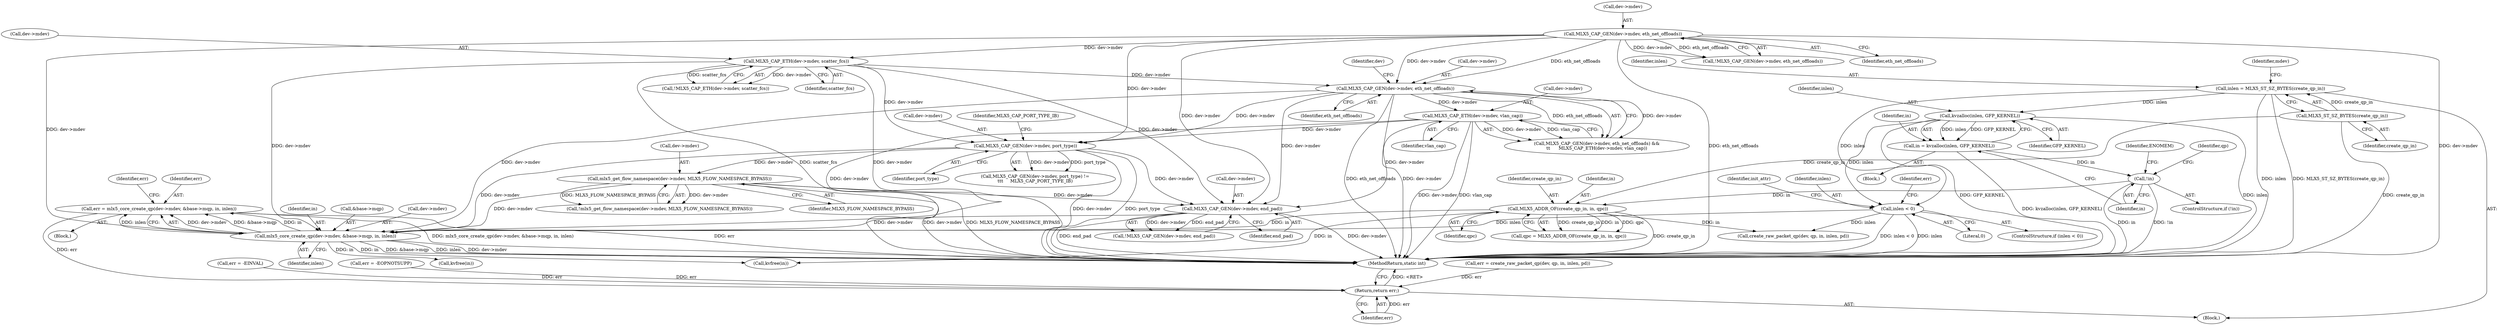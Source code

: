 digraph "0_linux_0625b4ba1a5d4703c7fb01c497bd6c156908af00@API" {
"1001303" [label="(Call,err = mlx5_core_create_qp(dev->mdev, &base->mqp, in, inlen))"];
"1001305" [label="(Call,mlx5_core_create_qp(dev->mdev, &base->mqp, in, inlen))"];
"1001217" [label="(Call,MLX5_CAP_GEN(dev->mdev, end_pad))"];
"1000502" [label="(Call,MLX5_CAP_GEN(dev->mdev, port_type))"];
"1000326" [label="(Call,MLX5_CAP_GEN(dev->mdev, eth_net_offloads))"];
"1000371" [label="(Call,MLX5_CAP_GEN(dev->mdev, eth_net_offloads))"];
"1000332" [label="(Call,MLX5_CAP_ETH(dev->mdev, scatter_fcs))"];
"1000376" [label="(Call,MLX5_CAP_ETH(dev->mdev, vlan_cap))"];
"1000509" [label="(Call,mlx5_get_flow_namespace(dev->mdev, MLX5_FLOW_NAMESPACE_BYPASS))"];
"1000761" [label="(Call,MLX5_ADDR_OF(create_qp_in, in, qpc))"];
"1000122" [label="(Call,MLX5_ST_SZ_BYTES(create_qp_in))"];
"1000737" [label="(Call,!in)"];
"1000731" [label="(Call,in = kvzalloc(inlen, GFP_KERNEL))"];
"1000733" [label="(Call,kvzalloc(inlen, GFP_KERNEL))"];
"1000120" [label="(Call,inlen = MLX5_ST_SZ_BYTES(create_qp_in))"];
"1001252" [label="(Call,inlen < 0)"];
"1001426" [label="(Return,return err;)"];
"1001313" [label="(Identifier,in)"];
"1000508" [label="(Call,!mlx5_get_flow_namespace(dev->mdev, MLX5_FLOW_NAMESPACE_BYPASS))"];
"1000734" [label="(Identifier,inlen)"];
"1000761" [label="(Call,MLX5_ADDR_OF(create_qp_in, in, qpc))"];
"1000331" [label="(Call,!MLX5_CAP_ETH(dev->mdev, scatter_fcs))"];
"1000506" [label="(Identifier,port_type)"];
"1000513" [label="(Identifier,MLX5_FLOW_NAMESPACE_BYPASS)"];
"1000741" [label="(Identifier,ENOMEM)"];
"1000126" [label="(Identifier,mdev)"];
"1001257" [label="(Identifier,err)"];
"1000371" [label="(Call,MLX5_CAP_GEN(dev->mdev, eth_net_offloads))"];
"1001305" [label="(Call,mlx5_core_create_qp(dev->mdev, &base->mqp, in, inlen))"];
"1000502" [label="(Call,MLX5_CAP_GEN(dev->mdev, port_type))"];
"1001265" [label="(Identifier,init_attr)"];
"1000370" [label="(Call,MLX5_CAP_GEN(dev->mdev, eth_net_offloads) &&\n\t\t      MLX5_CAP_ETH(dev->mdev, vlan_cap))"];
"1001293" [label="(Call,err = create_raw_packet_qp(dev, qp, in, inlen, pd))"];
"1000733" [label="(Call,kvzalloc(inlen, GFP_KERNEL))"];
"1001217" [label="(Call,MLX5_CAP_GEN(dev->mdev, end_pad))"];
"1001303" [label="(Call,err = mlx5_core_create_qp(dev->mdev, &base->mqp, in, inlen))"];
"1000763" [label="(Identifier,in)"];
"1000735" [label="(Identifier,GFP_KERNEL)"];
"1001424" [label="(Call,kvfree(in))"];
"1000732" [label="(Identifier,in)"];
"1001218" [label="(Call,dev->mdev)"];
"1001309" [label="(Call,&base->mqp)"];
"1001252" [label="(Call,inlen < 0)"];
"1000377" [label="(Call,dev->mdev)"];
"1001322" [label="(Call,kvfree(in))"];
"1000503" [label="(Call,dev->mdev)"];
"1000507" [label="(Identifier,MLX5_CAP_PORT_TYPE_IB)"];
"1001254" [label="(Literal,0)"];
"1001314" [label="(Identifier,inlen)"];
"1000378" [label="(Identifier,dev)"];
"1001256" [label="(Call,err = -EINVAL)"];
"1001316" [label="(Identifier,err)"];
"1000120" [label="(Call,inlen = MLX5_ST_SZ_BYTES(create_qp_in))"];
"1001304" [label="(Identifier,err)"];
"1000375" [label="(Identifier,eth_net_offloads)"];
"1000372" [label="(Call,dev->mdev)"];
"1000759" [label="(Call,qpc = MLX5_ADDR_OF(create_qp_in, in, qpc))"];
"1000336" [label="(Identifier,scatter_fcs)"];
"1000737" [label="(Call,!in)"];
"1000325" [label="(Call,!MLX5_CAP_GEN(dev->mdev, eth_net_offloads))"];
"1000501" [label="(Call,MLX5_CAP_GEN(dev->mdev, port_type) !=\n\t\t\t     MLX5_CAP_PORT_TYPE_IB)"];
"1001295" [label="(Call,create_raw_packet_qp(dev, qp, in, inlen, pd))"];
"1001251" [label="(ControlStructure,if (inlen < 0))"];
"1000376" [label="(Call,MLX5_CAP_ETH(dev->mdev, vlan_cap))"];
"1000380" [label="(Identifier,vlan_cap)"];
"1001306" [label="(Call,dev->mdev)"];
"1000764" [label="(Identifier,qpc)"];
"1000736" [label="(ControlStructure,if (!in))"];
"1000327" [label="(Call,dev->mdev)"];
"1000122" [label="(Call,MLX5_ST_SZ_BYTES(create_qp_in))"];
"1001302" [label="(Block,)"];
"1000123" [label="(Identifier,create_qp_in)"];
"1001427" [label="(Identifier,err)"];
"1001221" [label="(Identifier,end_pad)"];
"1001216" [label="(Call,!MLX5_CAP_GEN(dev->mdev, end_pad))"];
"1000509" [label="(Call,mlx5_get_flow_namespace(dev->mdev, MLX5_FLOW_NAMESPACE_BYPASS))"];
"1000738" [label="(Identifier,in)"];
"1001226" [label="(Call,err = -EOPNOTSUPP)"];
"1001428" [label="(MethodReturn,static int)"];
"1001253" [label="(Identifier,inlen)"];
"1000731" [label="(Call,in = kvzalloc(inlen, GFP_KERNEL))"];
"1000762" [label="(Identifier,create_qp_in)"];
"1000326" [label="(Call,MLX5_CAP_GEN(dev->mdev, eth_net_offloads))"];
"1000111" [label="(Block,)"];
"1000730" [label="(Block,)"];
"1000121" [label="(Identifier,inlen)"];
"1000744" [label="(Identifier,qp)"];
"1000330" [label="(Identifier,eth_net_offloads)"];
"1000332" [label="(Call,MLX5_CAP_ETH(dev->mdev, scatter_fcs))"];
"1000510" [label="(Call,dev->mdev)"];
"1000333" [label="(Call,dev->mdev)"];
"1001426" [label="(Return,return err;)"];
"1001303" -> "1001302"  [label="AST: "];
"1001303" -> "1001305"  [label="CFG: "];
"1001304" -> "1001303"  [label="AST: "];
"1001305" -> "1001303"  [label="AST: "];
"1001316" -> "1001303"  [label="CFG: "];
"1001303" -> "1001428"  [label="DDG: err"];
"1001303" -> "1001428"  [label="DDG: mlx5_core_create_qp(dev->mdev, &base->mqp, in, inlen)"];
"1001305" -> "1001303"  [label="DDG: dev->mdev"];
"1001305" -> "1001303"  [label="DDG: &base->mqp"];
"1001305" -> "1001303"  [label="DDG: in"];
"1001305" -> "1001303"  [label="DDG: inlen"];
"1001303" -> "1001426"  [label="DDG: err"];
"1001305" -> "1001314"  [label="CFG: "];
"1001306" -> "1001305"  [label="AST: "];
"1001309" -> "1001305"  [label="AST: "];
"1001313" -> "1001305"  [label="AST: "];
"1001314" -> "1001305"  [label="AST: "];
"1001305" -> "1001428"  [label="DDG: &base->mqp"];
"1001305" -> "1001428"  [label="DDG: inlen"];
"1001305" -> "1001428"  [label="DDG: dev->mdev"];
"1001217" -> "1001305"  [label="DDG: dev->mdev"];
"1000502" -> "1001305"  [label="DDG: dev->mdev"];
"1000371" -> "1001305"  [label="DDG: dev->mdev"];
"1000376" -> "1001305"  [label="DDG: dev->mdev"];
"1000332" -> "1001305"  [label="DDG: dev->mdev"];
"1000326" -> "1001305"  [label="DDG: dev->mdev"];
"1000509" -> "1001305"  [label="DDG: dev->mdev"];
"1000761" -> "1001305"  [label="DDG: in"];
"1001252" -> "1001305"  [label="DDG: inlen"];
"1001305" -> "1001322"  [label="DDG: in"];
"1001305" -> "1001424"  [label="DDG: in"];
"1001217" -> "1001216"  [label="AST: "];
"1001217" -> "1001221"  [label="CFG: "];
"1001218" -> "1001217"  [label="AST: "];
"1001221" -> "1001217"  [label="AST: "];
"1001216" -> "1001217"  [label="CFG: "];
"1001217" -> "1001428"  [label="DDG: end_pad"];
"1001217" -> "1001428"  [label="DDG: dev->mdev"];
"1001217" -> "1001216"  [label="DDG: dev->mdev"];
"1001217" -> "1001216"  [label="DDG: end_pad"];
"1000502" -> "1001217"  [label="DDG: dev->mdev"];
"1000371" -> "1001217"  [label="DDG: dev->mdev"];
"1000376" -> "1001217"  [label="DDG: dev->mdev"];
"1000332" -> "1001217"  [label="DDG: dev->mdev"];
"1000326" -> "1001217"  [label="DDG: dev->mdev"];
"1000509" -> "1001217"  [label="DDG: dev->mdev"];
"1000502" -> "1000501"  [label="AST: "];
"1000502" -> "1000506"  [label="CFG: "];
"1000503" -> "1000502"  [label="AST: "];
"1000506" -> "1000502"  [label="AST: "];
"1000507" -> "1000502"  [label="CFG: "];
"1000502" -> "1001428"  [label="DDG: port_type"];
"1000502" -> "1001428"  [label="DDG: dev->mdev"];
"1000502" -> "1000501"  [label="DDG: dev->mdev"];
"1000502" -> "1000501"  [label="DDG: port_type"];
"1000326" -> "1000502"  [label="DDG: dev->mdev"];
"1000371" -> "1000502"  [label="DDG: dev->mdev"];
"1000376" -> "1000502"  [label="DDG: dev->mdev"];
"1000332" -> "1000502"  [label="DDG: dev->mdev"];
"1000502" -> "1000509"  [label="DDG: dev->mdev"];
"1000326" -> "1000325"  [label="AST: "];
"1000326" -> "1000330"  [label="CFG: "];
"1000327" -> "1000326"  [label="AST: "];
"1000330" -> "1000326"  [label="AST: "];
"1000325" -> "1000326"  [label="CFG: "];
"1000326" -> "1001428"  [label="DDG: eth_net_offloads"];
"1000326" -> "1001428"  [label="DDG: dev->mdev"];
"1000326" -> "1000325"  [label="DDG: dev->mdev"];
"1000326" -> "1000325"  [label="DDG: eth_net_offloads"];
"1000326" -> "1000332"  [label="DDG: dev->mdev"];
"1000326" -> "1000371"  [label="DDG: dev->mdev"];
"1000326" -> "1000371"  [label="DDG: eth_net_offloads"];
"1000371" -> "1000370"  [label="AST: "];
"1000371" -> "1000375"  [label="CFG: "];
"1000372" -> "1000371"  [label="AST: "];
"1000375" -> "1000371"  [label="AST: "];
"1000378" -> "1000371"  [label="CFG: "];
"1000370" -> "1000371"  [label="CFG: "];
"1000371" -> "1001428"  [label="DDG: eth_net_offloads"];
"1000371" -> "1001428"  [label="DDG: dev->mdev"];
"1000371" -> "1000370"  [label="DDG: dev->mdev"];
"1000371" -> "1000370"  [label="DDG: eth_net_offloads"];
"1000332" -> "1000371"  [label="DDG: dev->mdev"];
"1000371" -> "1000376"  [label="DDG: dev->mdev"];
"1000332" -> "1000331"  [label="AST: "];
"1000332" -> "1000336"  [label="CFG: "];
"1000333" -> "1000332"  [label="AST: "];
"1000336" -> "1000332"  [label="AST: "];
"1000331" -> "1000332"  [label="CFG: "];
"1000332" -> "1001428"  [label="DDG: dev->mdev"];
"1000332" -> "1001428"  [label="DDG: scatter_fcs"];
"1000332" -> "1000331"  [label="DDG: dev->mdev"];
"1000332" -> "1000331"  [label="DDG: scatter_fcs"];
"1000376" -> "1000370"  [label="AST: "];
"1000376" -> "1000380"  [label="CFG: "];
"1000377" -> "1000376"  [label="AST: "];
"1000380" -> "1000376"  [label="AST: "];
"1000370" -> "1000376"  [label="CFG: "];
"1000376" -> "1001428"  [label="DDG: dev->mdev"];
"1000376" -> "1001428"  [label="DDG: vlan_cap"];
"1000376" -> "1000370"  [label="DDG: dev->mdev"];
"1000376" -> "1000370"  [label="DDG: vlan_cap"];
"1000509" -> "1000508"  [label="AST: "];
"1000509" -> "1000513"  [label="CFG: "];
"1000510" -> "1000509"  [label="AST: "];
"1000513" -> "1000509"  [label="AST: "];
"1000508" -> "1000509"  [label="CFG: "];
"1000509" -> "1001428"  [label="DDG: MLX5_FLOW_NAMESPACE_BYPASS"];
"1000509" -> "1001428"  [label="DDG: dev->mdev"];
"1000509" -> "1000508"  [label="DDG: dev->mdev"];
"1000509" -> "1000508"  [label="DDG: MLX5_FLOW_NAMESPACE_BYPASS"];
"1000761" -> "1000759"  [label="AST: "];
"1000761" -> "1000764"  [label="CFG: "];
"1000762" -> "1000761"  [label="AST: "];
"1000763" -> "1000761"  [label="AST: "];
"1000764" -> "1000761"  [label="AST: "];
"1000759" -> "1000761"  [label="CFG: "];
"1000761" -> "1001428"  [label="DDG: create_qp_in"];
"1000761" -> "1000759"  [label="DDG: create_qp_in"];
"1000761" -> "1000759"  [label="DDG: in"];
"1000761" -> "1000759"  [label="DDG: qpc"];
"1000122" -> "1000761"  [label="DDG: create_qp_in"];
"1000737" -> "1000761"  [label="DDG: in"];
"1000761" -> "1001295"  [label="DDG: in"];
"1000761" -> "1001424"  [label="DDG: in"];
"1000122" -> "1000120"  [label="AST: "];
"1000122" -> "1000123"  [label="CFG: "];
"1000123" -> "1000122"  [label="AST: "];
"1000120" -> "1000122"  [label="CFG: "];
"1000122" -> "1001428"  [label="DDG: create_qp_in"];
"1000122" -> "1000120"  [label="DDG: create_qp_in"];
"1000737" -> "1000736"  [label="AST: "];
"1000737" -> "1000738"  [label="CFG: "];
"1000738" -> "1000737"  [label="AST: "];
"1000741" -> "1000737"  [label="CFG: "];
"1000744" -> "1000737"  [label="CFG: "];
"1000737" -> "1001428"  [label="DDG: in"];
"1000737" -> "1001428"  [label="DDG: !in"];
"1000731" -> "1000737"  [label="DDG: in"];
"1000731" -> "1000730"  [label="AST: "];
"1000731" -> "1000733"  [label="CFG: "];
"1000732" -> "1000731"  [label="AST: "];
"1000733" -> "1000731"  [label="AST: "];
"1000738" -> "1000731"  [label="CFG: "];
"1000731" -> "1001428"  [label="DDG: kvzalloc(inlen, GFP_KERNEL)"];
"1000733" -> "1000731"  [label="DDG: inlen"];
"1000733" -> "1000731"  [label="DDG: GFP_KERNEL"];
"1000733" -> "1000735"  [label="CFG: "];
"1000734" -> "1000733"  [label="AST: "];
"1000735" -> "1000733"  [label="AST: "];
"1000733" -> "1001428"  [label="DDG: GFP_KERNEL"];
"1000733" -> "1001428"  [label="DDG: inlen"];
"1000120" -> "1000733"  [label="DDG: inlen"];
"1000733" -> "1001252"  [label="DDG: inlen"];
"1000120" -> "1000111"  [label="AST: "];
"1000121" -> "1000120"  [label="AST: "];
"1000126" -> "1000120"  [label="CFG: "];
"1000120" -> "1001428"  [label="DDG: inlen"];
"1000120" -> "1001428"  [label="DDG: MLX5_ST_SZ_BYTES(create_qp_in)"];
"1000120" -> "1001252"  [label="DDG: inlen"];
"1001252" -> "1001251"  [label="AST: "];
"1001252" -> "1001254"  [label="CFG: "];
"1001253" -> "1001252"  [label="AST: "];
"1001254" -> "1001252"  [label="AST: "];
"1001257" -> "1001252"  [label="CFG: "];
"1001265" -> "1001252"  [label="CFG: "];
"1001252" -> "1001428"  [label="DDG: inlen"];
"1001252" -> "1001428"  [label="DDG: inlen < 0"];
"1001252" -> "1001295"  [label="DDG: inlen"];
"1001426" -> "1000111"  [label="AST: "];
"1001426" -> "1001427"  [label="CFG: "];
"1001427" -> "1001426"  [label="AST: "];
"1001428" -> "1001426"  [label="CFG: "];
"1001426" -> "1001428"  [label="DDG: <RET>"];
"1001427" -> "1001426"  [label="DDG: err"];
"1001256" -> "1001426"  [label="DDG: err"];
"1001293" -> "1001426"  [label="DDG: err"];
"1001226" -> "1001426"  [label="DDG: err"];
}
